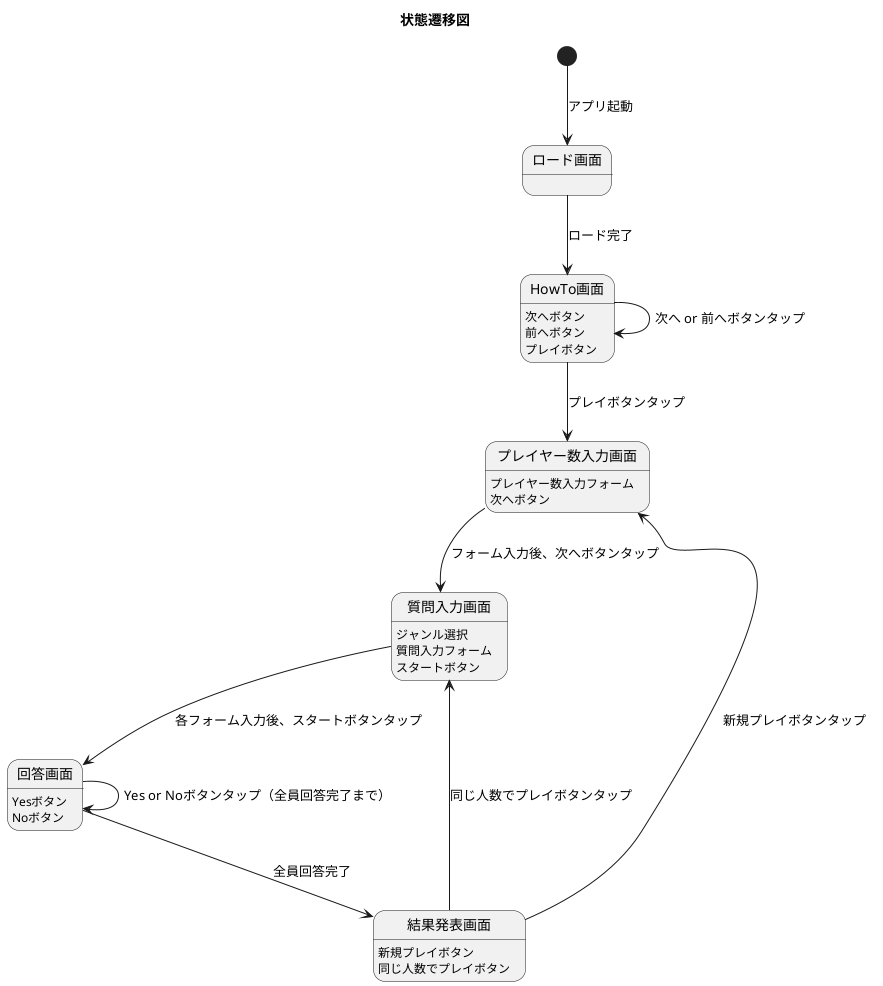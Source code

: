 @startuml

title 状態遷移図
skinparam shadowing false


state load as "ロード画面" 

state howTo as "HowTo画面"
    howTo : 次へボタン
    howTo : 前へボタン
    howTo : プレイボタン

state players as "プレイヤー数入力画面"
    players : プレイヤー数入力フォーム
    players : 次へボタン

state question as "質問入力画面"
    question : ジャンル選択
    question : 質問入力フォーム
    question : スタートボタン

state answer as "回答画面"
    answer : Yesボタン
    answer : Noボタン

state result as "結果発表画面"
    result : 新規プレイボタン
    result : 同じ人数でプレイボタン

[*] --> load : アプリ起動
load --> howTo : ロード完了
howTo --> howTo : 次へ or 前へボタンタップ
howTo --> players : プレイボタンタップ
players --> question : フォーム入力後、次へボタンタップ
question --> answer : 各フォーム入力後、スタートボタンタップ
answer --> answer : Yes or Noボタンタップ（全員回答完了まで）
answer --> result : 全員回答完了
result --> players : 　新規プレイボタンタップ
result --> question : 同じ人数でプレイボタンタップ

@enduml
